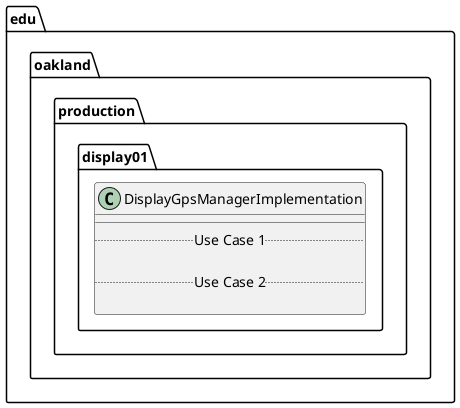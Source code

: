 @startuml DisplayGpsManagerImplementation

package edu.oakland.production.display01 {
    class DisplayGpsManagerImplementation {
        __
        .. Use Case 1 ..

        .. Use Case 2 ..

    }
}

@enduml